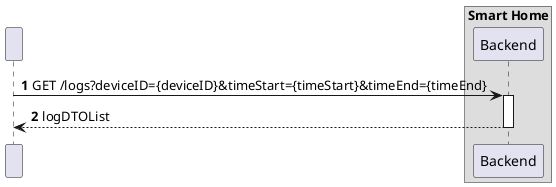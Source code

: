 @startuml
'https://plantuml.com/sequence-diagram

!pragma layout smetana

autonumber

participant " " as HTTP
box "Smart Home"
    participant "Backend" as BE
end box


HTTP -> BE : GET /logs?deviceID={deviceID}&timeStart={timeStart}&timeEnd={timeEnd}
activate BE

BE --> HTTP : logDTOList
deactivate BE


@enduml